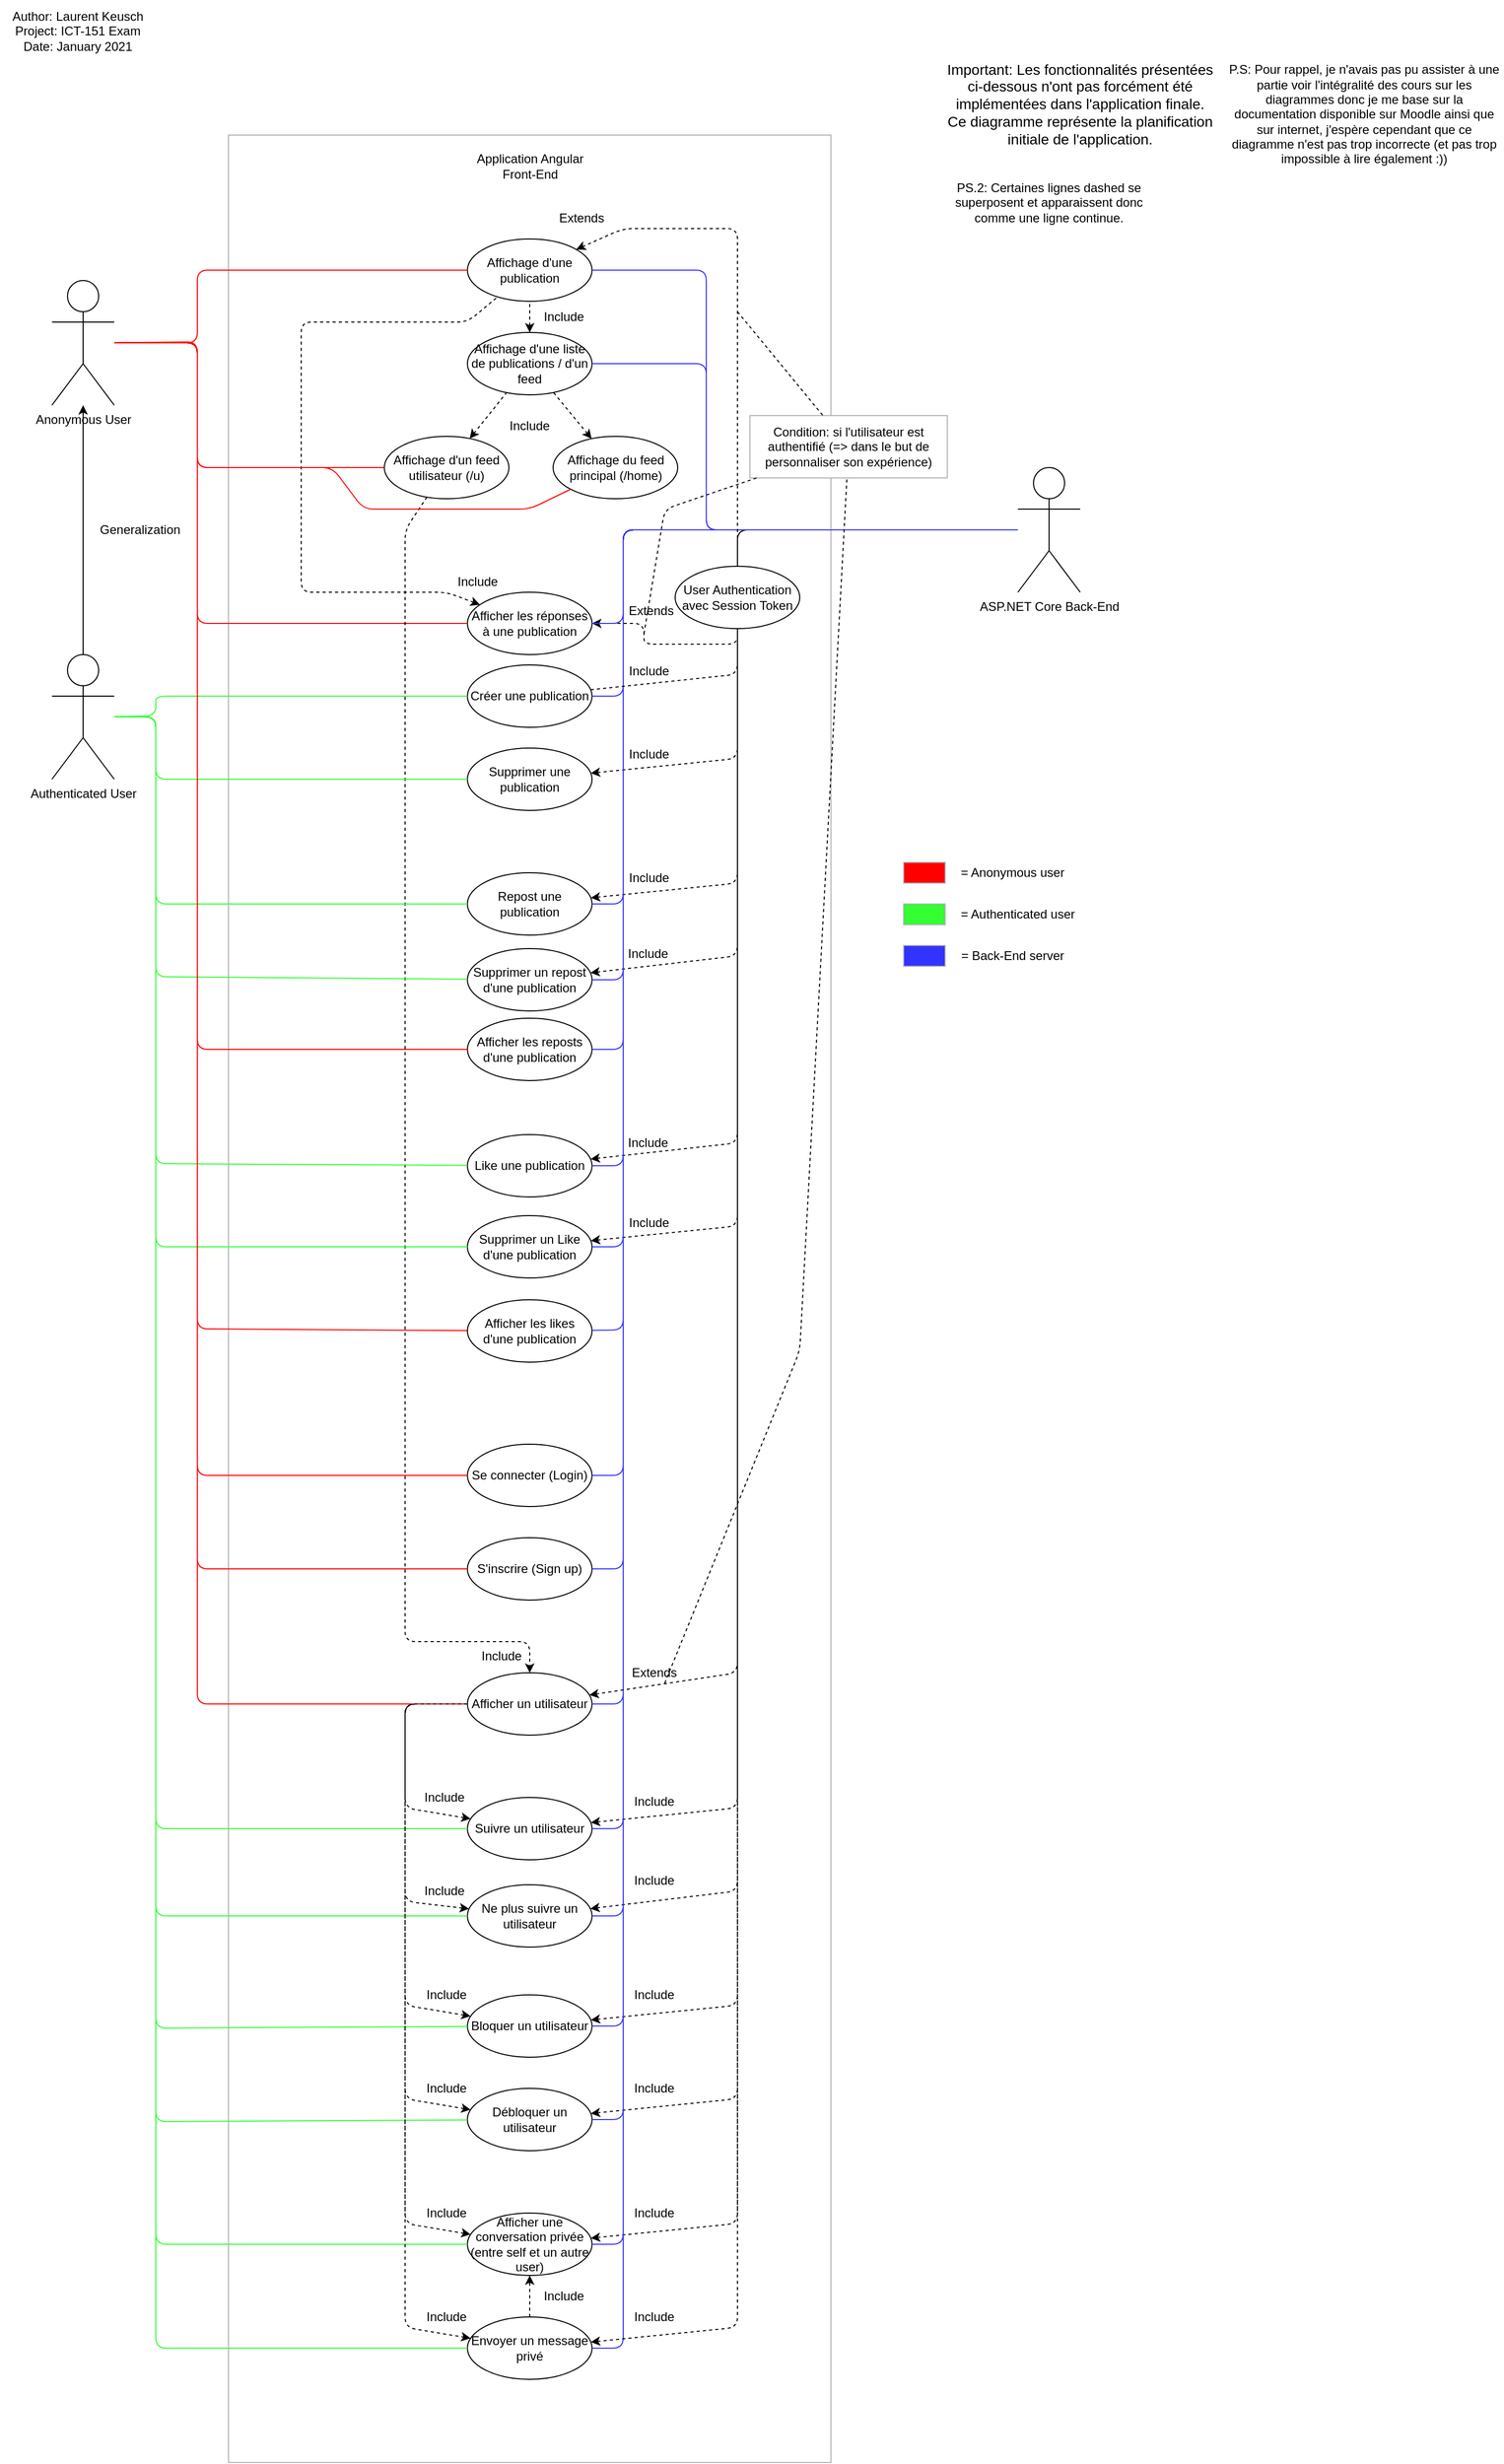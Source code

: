 <mxfile version="14.2.7" type="device"><diagram id="IeLbm-Z5hpwJhNncjbNR" name="Use Case Diagram"><mxGraphModel dx="2062" dy="1122" grid="1" gridSize="10" guides="1" tooltips="1" connect="1" arrows="1" fold="1" page="1" pageScale="1" pageWidth="827" pageHeight="1169" math="0" shadow="0"><root><mxCell id="0"/><mxCell id="1" parent="0"/><mxCell id="HXqaCohw2_BwZyaJ2RTz-2" value="" style="rounded=0;whiteSpace=wrap;html=1;strokeColor=#B3B3B3;" parent="1" vertex="1"><mxGeometry x="230" y="140" width="580" height="2240" as="geometry"/></mxCell><mxCell id="HXqaCohw2_BwZyaJ2RTz-1" value="Anonymous User" style="shape=umlActor;verticalLabelPosition=bottom;labelBackgroundColor=#ffffff;verticalAlign=top;html=1;outlineConnect=0;" parent="1" vertex="1"><mxGeometry x="60" y="280" width="60" height="120" as="geometry"/></mxCell><mxCell id="H5kz-gonomIIrNOPZjIR-1" value="ASP.NET Core Back-End" style="shape=umlActor;verticalLabelPosition=bottom;verticalAlign=top;html=1;outlineConnect=0;" parent="1" vertex="1"><mxGeometry x="990" y="460" width="60" height="120" as="geometry"/></mxCell><mxCell id="H5kz-gonomIIrNOPZjIR-2" value="Application Angular Front-End" style="text;html=1;strokeColor=none;fillColor=none;align=center;verticalAlign=middle;whiteSpace=wrap;rounded=0;" parent="1" vertex="1"><mxGeometry x="457.5" y="150" width="125" height="40" as="geometry"/></mxCell><mxCell id="H5kz-gonomIIrNOPZjIR-3" value="Affichage du feed principal (/home)" style="ellipse;whiteSpace=wrap;html=1;" parent="1" vertex="1"><mxGeometry x="542.5" y="430" width="120" height="60" as="geometry"/></mxCell><mxCell id="H5kz-gonomIIrNOPZjIR-4" value="Créer une publication" style="ellipse;whiteSpace=wrap;html=1;" parent="1" vertex="1"><mxGeometry x="460" y="650" width="120" height="60" as="geometry"/></mxCell><mxCell id="H5kz-gonomIIrNOPZjIR-5" value="Affichage d'une publication" style="ellipse;whiteSpace=wrap;html=1;" parent="1" vertex="1"><mxGeometry x="460" y="240" width="120" height="60" as="geometry"/></mxCell><mxCell id="evY18cW81Xuq2BGmkw0E-1" value="Supprimer une publication" style="ellipse;whiteSpace=wrap;html=1;" parent="1" vertex="1"><mxGeometry x="460" y="730" width="120" height="60" as="geometry"/></mxCell><mxCell id="evY18cW81Xuq2BGmkw0E-3" value="Afficher les réponses à une publication" style="ellipse;whiteSpace=wrap;html=1;" parent="1" vertex="1"><mxGeometry x="460" y="580" width="120" height="60" as="geometry"/></mxCell><mxCell id="evY18cW81Xuq2BGmkw0E-5" value="Affichage d'un feed utilisateur (/u)" style="ellipse;whiteSpace=wrap;html=1;" parent="1" vertex="1"><mxGeometry x="380" y="430" width="120" height="60" as="geometry"/></mxCell><mxCell id="evY18cW81Xuq2BGmkw0E-12" value="Repost une publication" style="ellipse;whiteSpace=wrap;html=1;fillColor=none;" parent="1" vertex="1"><mxGeometry x="460" y="850" width="120" height="60" as="geometry"/></mxCell><mxCell id="evY18cW81Xuq2BGmkw0E-13" value="Supprimer un repost d'une publication" style="ellipse;whiteSpace=wrap;html=1;fillColor=none;" parent="1" vertex="1"><mxGeometry x="460" y="923" width="120" height="60" as="geometry"/></mxCell><mxCell id="evY18cW81Xuq2BGmkw0E-14" value="Afficher les reposts d'une publication" style="ellipse;whiteSpace=wrap;html=1;fillColor=none;" parent="1" vertex="1"><mxGeometry x="460" y="990" width="120" height="60" as="geometry"/></mxCell><mxCell id="ryd1_3YzoKagBY4WEMla-1" value="" style="endArrow=none;html=1;dashed=1;endFill=0;startArrow=classic;startFill=1;" parent="1" source="ryd1_3YzoKagBY4WEMla-3" target="H5kz-gonomIIrNOPZjIR-5" edge="1"><mxGeometry width="50" height="50" relative="1" as="geometry"><mxPoint x="1150" y="280" as="sourcePoint"/><mxPoint x="1120" y="120" as="targetPoint"/></mxGeometry></mxCell><mxCell id="ryd1_3YzoKagBY4WEMla-3" value="Affichage d'une liste de publications / d'un feed" style="ellipse;whiteSpace=wrap;html=1;" parent="1" vertex="1"><mxGeometry x="460" y="330" width="120" height="60" as="geometry"/></mxCell><mxCell id="ryd1_3YzoKagBY4WEMla-4" value="" style="endArrow=none;html=1;dashed=1;startArrow=classic;startFill=1;endFill=0;" parent="1" source="H5kz-gonomIIrNOPZjIR-3" target="ryd1_3YzoKagBY4WEMla-3" edge="1"><mxGeometry width="50" height="50" relative="1" as="geometry"><mxPoint x="240" y="120" as="sourcePoint"/><mxPoint x="290" y="70" as="targetPoint"/></mxGeometry></mxCell><mxCell id="ryd1_3YzoKagBY4WEMla-5" value="User Authentication avec Session Token" style="ellipse;whiteSpace=wrap;html=1;" parent="1" vertex="1"><mxGeometry x="660" y="555" width="120" height="60" as="geometry"/></mxCell><mxCell id="ryd1_3YzoKagBY4WEMla-7" value="" style="endArrow=none;html=1;dashed=1;startArrow=classic;startFill=1;endFill=0;" parent="1" source="evY18cW81Xuq2BGmkw0E-1" target="ryd1_3YzoKagBY4WEMla-5" edge="1"><mxGeometry width="50" height="50" relative="1" as="geometry"><mxPoint x="130" y="700" as="sourcePoint"/><mxPoint x="180" y="650" as="targetPoint"/><Array as="points"><mxPoint x="720" y="740"/></Array></mxGeometry></mxCell><mxCell id="ryd1_3YzoKagBY4WEMla-8" value="" style="endArrow=none;html=1;dashed=1;startArrow=classic;startFill=1;endFill=0;" parent="1" source="evY18cW81Xuq2BGmkw0E-12" target="ryd1_3YzoKagBY4WEMla-5" edge="1"><mxGeometry width="50" height="50" relative="1" as="geometry"><mxPoint x="70" y="820" as="sourcePoint"/><mxPoint x="120" y="770" as="targetPoint"/><Array as="points"><mxPoint x="720" y="860"/></Array></mxGeometry></mxCell><mxCell id="ryd1_3YzoKagBY4WEMla-9" value="" style="endArrow=none;html=1;dashed=1;startArrow=classic;startFill=1;endFill=0;" parent="1" source="evY18cW81Xuq2BGmkw0E-13" target="ryd1_3YzoKagBY4WEMla-5" edge="1"><mxGeometry width="50" height="50" relative="1" as="geometry"><mxPoint x="20" y="680" as="sourcePoint"/><mxPoint x="70" y="630" as="targetPoint"/><Array as="points"><mxPoint x="720" y="930"/></Array></mxGeometry></mxCell><mxCell id="ryd1_3YzoKagBY4WEMla-10" value="Like une publication" style="ellipse;whiteSpace=wrap;html=1;fillColor=none;" parent="1" vertex="1"><mxGeometry x="460" y="1102" width="120" height="60" as="geometry"/></mxCell><mxCell id="ryd1_3YzoKagBY4WEMla-11" value="Supprimer un Like d'une publication" style="ellipse;whiteSpace=wrap;html=1;fillColor=none;" parent="1" vertex="1"><mxGeometry x="460" y="1180" width="120" height="60" as="geometry"/></mxCell><mxCell id="ryd1_3YzoKagBY4WEMla-12" value="" style="endArrow=none;html=1;dashed=1;startArrow=classic;startFill=1;endFill=0;" parent="1" source="ryd1_3YzoKagBY4WEMla-10" target="ryd1_3YzoKagBY4WEMla-5" edge="1"><mxGeometry width="50" height="50" relative="1" as="geometry"><mxPoint x="-30" y="800" as="sourcePoint"/><mxPoint x="20" y="750" as="targetPoint"/><Array as="points"><mxPoint x="720" y="1110"/></Array></mxGeometry></mxCell><mxCell id="ryd1_3YzoKagBY4WEMla-13" value="" style="endArrow=none;html=1;dashed=1;startArrow=classic;startFill=1;endFill=0;" parent="1" source="ryd1_3YzoKagBY4WEMla-11" target="ryd1_3YzoKagBY4WEMla-5" edge="1"><mxGeometry width="50" height="50" relative="1" as="geometry"><mxPoint x="110" y="860" as="sourcePoint"/><mxPoint x="160" y="810" as="targetPoint"/><Array as="points"><mxPoint x="720" y="1190"/></Array></mxGeometry></mxCell><mxCell id="ryd1_3YzoKagBY4WEMla-14" value="Include" style="text;html=1;strokeColor=none;fillColor=none;align=center;verticalAlign=middle;whiteSpace=wrap;rounded=0;" parent="1" vertex="1"><mxGeometry x="615" y="646" width="40" height="20" as="geometry"/></mxCell><mxCell id="ryd1_3YzoKagBY4WEMla-15" value="Authenticated User" style="shape=umlActor;verticalLabelPosition=bottom;labelBackgroundColor=#ffffff;verticalAlign=top;html=1;outlineConnect=0;" parent="1" vertex="1"><mxGeometry x="60" y="640" width="60" height="120" as="geometry"/></mxCell><mxCell id="ryd1_3YzoKagBY4WEMla-16" value="" style="endArrow=none;html=1;strokeColor=#FF0000;" parent="1" source="HXqaCohw2_BwZyaJ2RTz-1" target="H5kz-gonomIIrNOPZjIR-5" edge="1"><mxGeometry width="50" height="50" relative="1" as="geometry"><mxPoint x="110" y="220" as="sourcePoint"/><mxPoint x="160" y="170" as="targetPoint"/><Array as="points"><mxPoint x="200" y="340"/><mxPoint x="200" y="270"/></Array></mxGeometry></mxCell><mxCell id="ryd1_3YzoKagBY4WEMla-17" value="" style="endArrow=none;html=1;dashed=1;startArrow=classic;startFill=1;endFill=0;" parent="1" source="evY18cW81Xuq2BGmkw0E-5" target="ryd1_3YzoKagBY4WEMla-3" edge="1"><mxGeometry width="50" height="50" relative="1" as="geometry"><mxPoint x="130" y="560" as="sourcePoint"/><mxPoint x="180" y="510" as="targetPoint"/></mxGeometry></mxCell><mxCell id="ryd1_3YzoKagBY4WEMla-19" value="" style="endArrow=none;html=1;strokeColor=#FF0000;" parent="1" source="HXqaCohw2_BwZyaJ2RTz-1" target="evY18cW81Xuq2BGmkw0E-5" edge="1"><mxGeometry width="50" height="50" relative="1" as="geometry"><mxPoint x="90" y="530" as="sourcePoint"/><mxPoint x="140" y="480" as="targetPoint"/><Array as="points"><mxPoint x="200" y="339"/><mxPoint x="200" y="460"/></Array></mxGeometry></mxCell><mxCell id="ryd1_3YzoKagBY4WEMla-20" value="Include" style="text;html=1;strokeColor=none;fillColor=none;align=center;verticalAlign=middle;whiteSpace=wrap;rounded=0;" parent="1" vertex="1"><mxGeometry x="526" y="305" width="54" height="20" as="geometry"/></mxCell><mxCell id="ryd1_3YzoKagBY4WEMla-27" value="" style="endArrow=none;html=1;strokeColor=#FF0000;" parent="1" source="HXqaCohw2_BwZyaJ2RTz-1" target="evY18cW81Xuq2BGmkw0E-3" edge="1"><mxGeometry width="50" height="50" relative="1" as="geometry"><mxPoint x="110" y="550" as="sourcePoint"/><mxPoint x="160" y="500" as="targetPoint"/><Array as="points"><mxPoint x="200" y="340"/><mxPoint x="200" y="610"/></Array></mxGeometry></mxCell><mxCell id="ryd1_3YzoKagBY4WEMla-28" value="" style="endArrow=none;html=1;strokeColor=#FF0000;" parent="1" source="HXqaCohw2_BwZyaJ2RTz-1" target="evY18cW81Xuq2BGmkw0E-14" edge="1"><mxGeometry width="50" height="50" relative="1" as="geometry"><mxPoint x="110" y="560" as="sourcePoint"/><mxPoint x="160" y="510" as="targetPoint"/><Array as="points"><mxPoint x="200" y="340"/><mxPoint x="200" y="1020"/></Array></mxGeometry></mxCell><mxCell id="ryd1_3YzoKagBY4WEMla-29" value="" style="endArrow=none;html=1;strokeColor=#FF0000;" parent="1" source="HXqaCohw2_BwZyaJ2RTz-1" target="ryd1_3YzoKagBY4WEMla-30" edge="1"><mxGeometry width="50" height="50" relative="1" as="geometry"><mxPoint x="110" y="930" as="sourcePoint"/><mxPoint x="160" y="880" as="targetPoint"/><Array as="points"><mxPoint x="200" y="340"/><mxPoint x="200" y="1289"/></Array></mxGeometry></mxCell><mxCell id="ryd1_3YzoKagBY4WEMla-30" value="Afficher les likes d'une publication" style="ellipse;whiteSpace=wrap;html=1;fillColor=none;" parent="1" vertex="1"><mxGeometry x="460" y="1261" width="120" height="60" as="geometry"/></mxCell><mxCell id="ryd1_3YzoKagBY4WEMla-31" value="Se connecter (Login)" style="ellipse;whiteSpace=wrap;html=1;fillColor=none;" parent="1" vertex="1"><mxGeometry x="460" y="1400" width="120" height="60" as="geometry"/></mxCell><mxCell id="ryd1_3YzoKagBY4WEMla-32" value="S'inscrire (Sign up)" style="ellipse;whiteSpace=wrap;html=1;fillColor=none;" parent="1" vertex="1"><mxGeometry x="460" y="1490" width="120" height="60" as="geometry"/></mxCell><mxCell id="ryd1_3YzoKagBY4WEMla-35" value="Suivre un utilisateur" style="ellipse;whiteSpace=wrap;html=1;fillColor=none;" parent="1" vertex="1"><mxGeometry x="460" y="1740" width="120" height="60" as="geometry"/></mxCell><mxCell id="ryd1_3YzoKagBY4WEMla-36" value="Ne plus suivre un utilisateur" style="ellipse;whiteSpace=wrap;html=1;fillColor=none;" parent="1" vertex="1"><mxGeometry x="460" y="1824" width="120" height="60" as="geometry"/></mxCell><mxCell id="ryd1_3YzoKagBY4WEMla-37" value="Bloquer un utilisateur" style="ellipse;whiteSpace=wrap;html=1;fillColor=none;" parent="1" vertex="1"><mxGeometry x="460" y="1930" width="120" height="60" as="geometry"/></mxCell><mxCell id="ryd1_3YzoKagBY4WEMla-38" value="Débloquer un utilisateur" style="ellipse;whiteSpace=wrap;html=1;fillColor=none;" parent="1" vertex="1"><mxGeometry x="460" y="2020" width="120" height="60" as="geometry"/></mxCell><mxCell id="ryd1_3YzoKagBY4WEMla-39" value="Important: Les fonctionnalités présentées ci-dessous n'ont pas forcément été implémentées dans l'application finale. Ce diagramme représente la planification initiale de l'application." style="text;html=1;strokeColor=none;fillColor=none;align=center;verticalAlign=middle;whiteSpace=wrap;rounded=0;fontStyle=0;fontSize=14;" parent="1" vertex="1"><mxGeometry x="920" y="70" width="260" height="80" as="geometry"/></mxCell><mxCell id="ryd1_3YzoKagBY4WEMla-41" value="Include" style="text;html=1;strokeColor=none;fillColor=none;align=center;verticalAlign=middle;whiteSpace=wrap;rounded=0;fontSize=12;" parent="1" vertex="1"><mxGeometry x="490" y="410" width="60" height="20" as="geometry"/></mxCell><mxCell id="ryd1_3YzoKagBY4WEMla-43" value="" style="endArrow=none;html=1;fontSize=12;strokeColor=#FF0000;" parent="1" source="HXqaCohw2_BwZyaJ2RTz-1" target="ryd1_3YzoKagBY4WEMla-31" edge="1"><mxGeometry width="50" height="50" relative="1" as="geometry"><mxPoint x="50" y="520" as="sourcePoint"/><mxPoint x="100" y="470" as="targetPoint"/><Array as="points"><mxPoint x="200" y="340"/><mxPoint x="200" y="1430"/></Array></mxGeometry></mxCell><mxCell id="ryd1_3YzoKagBY4WEMla-44" value="" style="endArrow=none;html=1;fontSize=12;strokeColor=#FF0000;" parent="1" source="HXqaCohw2_BwZyaJ2RTz-1" target="ryd1_3YzoKagBY4WEMla-32" edge="1"><mxGeometry width="50" height="50" relative="1" as="geometry"><mxPoint x="40" y="540" as="sourcePoint"/><mxPoint x="90" y="490" as="targetPoint"/><Array as="points"><mxPoint x="200" y="340"/><mxPoint x="200" y="1520"/></Array></mxGeometry></mxCell><mxCell id="ryd1_3YzoKagBY4WEMla-45" value="" style="endArrow=none;dashed=1;html=1;fontSize=12;startArrow=classic;startFill=1;endFill=0;" parent="1" source="ryd1_3YzoKagBY4WEMla-35" target="ryd1_3YzoKagBY4WEMla-5" edge="1"><mxGeometry width="50" height="50" relative="1" as="geometry"><mxPoint x="1020" y="1620" as="sourcePoint"/><mxPoint x="1070" y="1570" as="targetPoint"/><Array as="points"><mxPoint x="720" y="1750"/></Array></mxGeometry></mxCell><mxCell id="ryd1_3YzoKagBY4WEMla-46" value="" style="endArrow=none;dashed=1;html=1;fontSize=12;startArrow=classic;startFill=1;endFill=0;" parent="1" source="ryd1_3YzoKagBY4WEMla-36" target="ryd1_3YzoKagBY4WEMla-5" edge="1"><mxGeometry width="50" height="50" relative="1" as="geometry"><mxPoint x="950" y="1760" as="sourcePoint"/><mxPoint x="1000" y="1710" as="targetPoint"/><Array as="points"><mxPoint x="720" y="1830"/></Array></mxGeometry></mxCell><mxCell id="ryd1_3YzoKagBY4WEMla-47" value="" style="endArrow=none;dashed=1;html=1;fontSize=12;startArrow=classic;startFill=1;endFill=0;" parent="1" source="ryd1_3YzoKagBY4WEMla-37" target="ryd1_3YzoKagBY4WEMla-5" edge="1"><mxGeometry width="50" height="50" relative="1" as="geometry"><mxPoint x="1060" y="1930" as="sourcePoint"/><mxPoint x="1110" y="1880" as="targetPoint"/><Array as="points"><mxPoint x="720" y="1940"/></Array></mxGeometry></mxCell><mxCell id="ryd1_3YzoKagBY4WEMla-48" value="" style="endArrow=none;dashed=1;html=1;fontSize=12;startArrow=classic;startFill=1;endFill=0;" parent="1" source="ryd1_3YzoKagBY4WEMla-38" target="ryd1_3YzoKagBY4WEMla-5" edge="1"><mxGeometry width="50" height="50" relative="1" as="geometry"><mxPoint x="1090" y="2070" as="sourcePoint"/><mxPoint x="1140" y="2020" as="targetPoint"/><Array as="points"><mxPoint x="720" y="2030"/></Array></mxGeometry></mxCell><mxCell id="ryd1_3YzoKagBY4WEMla-49" value="" style="endArrow=none;html=1;fontSize=12;strokeColor=#33FF33;" parent="1" source="ryd1_3YzoKagBY4WEMla-15" target="ryd1_3YzoKagBY4WEMla-35" edge="1"><mxGeometry width="50" height="50" relative="1" as="geometry"><mxPoint x="110" y="890" as="sourcePoint"/><mxPoint x="130" y="1050" as="targetPoint"/><Array as="points"><mxPoint x="160" y="700"/><mxPoint x="160" y="1770"/></Array></mxGeometry></mxCell><mxCell id="ryd1_3YzoKagBY4WEMla-50" value="" style="endArrow=none;html=1;fontSize=12;strokeColor=#33FF33;" parent="1" source="ryd1_3YzoKagBY4WEMla-15" target="ryd1_3YzoKagBY4WEMla-37" edge="1"><mxGeometry width="50" height="50" relative="1" as="geometry"><mxPoint x="60" y="1100" as="sourcePoint"/><mxPoint x="110" y="1050" as="targetPoint"/><Array as="points"><mxPoint x="160" y="700"/><mxPoint x="160" y="1962"/></Array></mxGeometry></mxCell><mxCell id="ryd1_3YzoKagBY4WEMla-51" value="" style="endArrow=none;html=1;fontSize=12;strokeColor=#33FF33;" parent="1" source="ryd1_3YzoKagBY4WEMla-15" target="ryd1_3YzoKagBY4WEMla-36" edge="1"><mxGeometry width="50" height="50" relative="1" as="geometry"><mxPoint x="60" y="1160" as="sourcePoint"/><mxPoint x="110" y="1110" as="targetPoint"/><Array as="points"><mxPoint x="160" y="700"/><mxPoint x="160" y="1854"/></Array></mxGeometry></mxCell><mxCell id="ryd1_3YzoKagBY4WEMla-52" value="" style="endArrow=none;html=1;fontSize=12;strokeColor=#33FF33;" parent="1" source="ryd1_3YzoKagBY4WEMla-15" target="ryd1_3YzoKagBY4WEMla-38" edge="1"><mxGeometry width="50" height="50" relative="1" as="geometry"><mxPoint x="30" y="1230" as="sourcePoint"/><mxPoint x="80" y="1180" as="targetPoint"/><Array as="points"><mxPoint x="160" y="700"/><mxPoint x="160" y="2052"/></Array></mxGeometry></mxCell><mxCell id="ryd1_3YzoKagBY4WEMla-55" value="" style="endArrow=none;html=1;fontSize=12;strokeColor=#3333FF;" parent="1" source="H5kz-gonomIIrNOPZjIR-4" target="H5kz-gonomIIrNOPZjIR-1" edge="1"><mxGeometry width="50" height="50" relative="1" as="geometry"><mxPoint x="1010" y="900" as="sourcePoint"/><mxPoint x="1060" y="850" as="targetPoint"/><Array as="points"><mxPoint x="610" y="680"/><mxPoint x="610" y="520"/></Array></mxGeometry></mxCell><mxCell id="ryd1_3YzoKagBY4WEMla-56" value="" style="endArrow=none;html=1;fontSize=12;strokeColor=#3333FF;" parent="1" source="evY18cW81Xuq2BGmkw0E-12" target="H5kz-gonomIIrNOPZjIR-1" edge="1"><mxGeometry width="50" height="50" relative="1" as="geometry"><mxPoint x="1020" y="910" as="sourcePoint"/><mxPoint x="1070" y="860" as="targetPoint"/><Array as="points"><mxPoint x="610" y="880"/><mxPoint x="610" y="520"/></Array></mxGeometry></mxCell><mxCell id="ryd1_3YzoKagBY4WEMla-57" value="" style="endArrow=none;html=1;fontSize=12;strokeColor=#3333FF;" parent="1" source="evY18cW81Xuq2BGmkw0E-13" target="H5kz-gonomIIrNOPZjIR-1" edge="1"><mxGeometry width="50" height="50" relative="1" as="geometry"><mxPoint x="1030" y="920" as="sourcePoint"/><mxPoint x="1080" y="870" as="targetPoint"/><Array as="points"><mxPoint x="610" y="953"/><mxPoint x="610" y="520"/></Array></mxGeometry></mxCell><mxCell id="ryd1_3YzoKagBY4WEMla-58" value="" style="endArrow=none;html=1;fontSize=12;strokeColor=#3333FF;" parent="1" source="evY18cW81Xuq2BGmkw0E-14" target="H5kz-gonomIIrNOPZjIR-1" edge="1"><mxGeometry width="50" height="50" relative="1" as="geometry"><mxPoint x="1040" y="930" as="sourcePoint"/><mxPoint x="1090" y="880" as="targetPoint"/><Array as="points"><mxPoint x="610" y="1020"/><mxPoint x="610" y="520"/></Array></mxGeometry></mxCell><mxCell id="ryd1_3YzoKagBY4WEMla-59" value="" style="endArrow=none;html=1;fontSize=12;strokeColor=#3333FF;" parent="1" source="ryd1_3YzoKagBY4WEMla-10" target="H5kz-gonomIIrNOPZjIR-1" edge="1"><mxGeometry width="50" height="50" relative="1" as="geometry"><mxPoint x="1050" y="940" as="sourcePoint"/><mxPoint x="1100" y="890" as="targetPoint"/><Array as="points"><mxPoint x="610" y="1132"/><mxPoint x="610" y="520"/></Array></mxGeometry></mxCell><mxCell id="ryd1_3YzoKagBY4WEMla-60" value="" style="endArrow=none;html=1;fontSize=12;strokeColor=#3333FF;" parent="1" source="ryd1_3YzoKagBY4WEMla-11" target="H5kz-gonomIIrNOPZjIR-1" edge="1"><mxGeometry width="50" height="50" relative="1" as="geometry"><mxPoint x="1060" y="950" as="sourcePoint"/><mxPoint x="1110" y="900" as="targetPoint"/><Array as="points"><mxPoint x="610" y="1210"/><mxPoint x="610" y="520"/></Array></mxGeometry></mxCell><mxCell id="ryd1_3YzoKagBY4WEMla-61" value="" style="endArrow=none;html=1;fontSize=12;strokeColor=#3333FF;" parent="1" source="ryd1_3YzoKagBY4WEMla-30" target="H5kz-gonomIIrNOPZjIR-1" edge="1"><mxGeometry width="50" height="50" relative="1" as="geometry"><mxPoint x="1070" y="960" as="sourcePoint"/><mxPoint x="1120" y="910" as="targetPoint"/><Array as="points"><mxPoint x="610" y="1290"/><mxPoint x="610" y="520"/></Array></mxGeometry></mxCell><mxCell id="ryd1_3YzoKagBY4WEMla-62" value="" style="endArrow=none;html=1;fontSize=12;" parent="1" source="ryd1_3YzoKagBY4WEMla-5" target="H5kz-gonomIIrNOPZjIR-1" edge="1"><mxGeometry width="50" height="50" relative="1" as="geometry"><mxPoint x="950" y="725" as="sourcePoint"/><mxPoint x="1000" y="675" as="targetPoint"/><Array as="points"><mxPoint x="720" y="520"/><mxPoint x="880" y="520"/></Array></mxGeometry></mxCell><mxCell id="ryd1_3YzoKagBY4WEMla-63" value="" style="endArrow=none;dashed=1;html=1;fontSize=12;startArrow=classic;startFill=1;endFill=0;" parent="1" source="evY18cW81Xuq2BGmkw0E-3" target="ryd1_3YzoKagBY4WEMla-5" edge="1"><mxGeometry width="50" height="50" relative="1" as="geometry"><mxPoint x="1060" y="750" as="sourcePoint"/><mxPoint x="1110" y="700" as="targetPoint"/><Array as="points"><mxPoint x="630" y="610"/><mxPoint x="630" y="630"/><mxPoint x="720" y="630"/></Array></mxGeometry></mxCell><mxCell id="ryd1_3YzoKagBY4WEMla-64" value="" style="endArrow=none;html=1;fontSize=12;strokeColor=#3333FF;" parent="1" source="ryd1_3YzoKagBY4WEMla-31" target="H5kz-gonomIIrNOPZjIR-1" edge="1"><mxGeometry width="50" height="50" relative="1" as="geometry"><mxPoint x="1080" y="1450" as="sourcePoint"/><mxPoint x="1130" y="1400" as="targetPoint"/><Array as="points"><mxPoint x="610" y="1430"/><mxPoint x="610" y="520"/></Array></mxGeometry></mxCell><mxCell id="ryd1_3YzoKagBY4WEMla-65" value="" style="endArrow=none;html=1;fontSize=12;strokeColor=#3333FF;" parent="1" source="ryd1_3YzoKagBY4WEMla-32" target="H5kz-gonomIIrNOPZjIR-1" edge="1"><mxGeometry width="50" height="50" relative="1" as="geometry"><mxPoint x="1090" y="1460" as="sourcePoint"/><mxPoint x="1140" y="1410" as="targetPoint"/><Array as="points"><mxPoint x="610" y="1520"/><mxPoint x="610" y="520"/></Array></mxGeometry></mxCell><mxCell id="ryd1_3YzoKagBY4WEMla-66" value="" style="endArrow=none;html=1;fontSize=12;strokeColor=#3333FF;" parent="1" source="ryd1_3YzoKagBY4WEMla-35" target="H5kz-gonomIIrNOPZjIR-1" edge="1"><mxGeometry width="50" height="50" relative="1" as="geometry"><mxPoint x="1100" y="1470" as="sourcePoint"/><mxPoint x="1150" y="1420" as="targetPoint"/><Array as="points"><mxPoint x="610" y="1770"/><mxPoint x="610" y="520"/></Array></mxGeometry></mxCell><mxCell id="ryd1_3YzoKagBY4WEMla-67" value="" style="endArrow=none;html=1;fontSize=12;strokeColor=#3333FF;" parent="1" source="ryd1_3YzoKagBY4WEMla-36" target="H5kz-gonomIIrNOPZjIR-1" edge="1"><mxGeometry width="50" height="50" relative="1" as="geometry"><mxPoint x="1110" y="1480" as="sourcePoint"/><mxPoint x="1160" y="1430" as="targetPoint"/><Array as="points"><mxPoint x="610" y="1854"/><mxPoint x="610" y="520"/></Array></mxGeometry></mxCell><mxCell id="ryd1_3YzoKagBY4WEMla-68" value="" style="endArrow=none;html=1;fontSize=12;strokeColor=#3333FF;" parent="1" source="ryd1_3YzoKagBY4WEMla-37" target="H5kz-gonomIIrNOPZjIR-1" edge="1"><mxGeometry width="50" height="50" relative="1" as="geometry"><mxPoint x="1120" y="1490" as="sourcePoint"/><mxPoint x="1170" y="1440" as="targetPoint"/><Array as="points"><mxPoint x="610" y="1960"/><mxPoint x="610" y="520"/></Array></mxGeometry></mxCell><mxCell id="ryd1_3YzoKagBY4WEMla-69" value="" style="endArrow=none;html=1;fontSize=12;strokeColor=#3333FF;" parent="1" source="ryd1_3YzoKagBY4WEMla-38" target="H5kz-gonomIIrNOPZjIR-1" edge="1"><mxGeometry width="50" height="50" relative="1" as="geometry"><mxPoint x="1130" y="1500" as="sourcePoint"/><mxPoint x="1180" y="1450" as="targetPoint"/><Array as="points"><mxPoint x="610" y="2050"/><mxPoint x="610" y="520"/></Array></mxGeometry></mxCell><mxCell id="ryd1_3YzoKagBY4WEMla-70" value="Afficher un utilisateur" style="ellipse;whiteSpace=wrap;html=1;fillColor=none;" parent="1" vertex="1"><mxGeometry x="460" y="1620" width="120" height="60" as="geometry"/></mxCell><mxCell id="ryd1_3YzoKagBY4WEMla-80" value="" style="endArrow=classic;html=1;fontSize=12;dashed=1;" parent="1" source="ryd1_3YzoKagBY4WEMla-85" target="ryd1_3YzoKagBY4WEMla-84" edge="1"><mxGeometry width="50" height="50" relative="1" as="geometry"><mxPoint x="1060" y="1800" as="sourcePoint"/><mxPoint x="1110" y="1750" as="targetPoint"/></mxGeometry></mxCell><mxCell id="ryd1_3YzoKagBY4WEMla-84" value="Afficher une conversation privée (entre self et un autre user)" style="ellipse;whiteSpace=wrap;html=1;fillColor=none;" parent="1" vertex="1"><mxGeometry x="460" y="2140" width="120" height="60" as="geometry"/></mxCell><mxCell id="ryd1_3YzoKagBY4WEMla-85" value="Envoyer un message privé" style="ellipse;whiteSpace=wrap;html=1;fillColor=none;" parent="1" vertex="1"><mxGeometry x="460" y="2240" width="120" height="60" as="geometry"/></mxCell><mxCell id="ryd1_3YzoKagBY4WEMla-86" value="Include" style="text;html=1;strokeColor=none;fillColor=none;align=center;verticalAlign=middle;whiteSpace=wrap;rounded=0;fontSize=12;" parent="1" vertex="1"><mxGeometry x="533" y="2210" width="40" height="20" as="geometry"/></mxCell><mxCell id="ryd1_3YzoKagBY4WEMla-87" value="" style="endArrow=none;html=1;dashed=1;fontSize=12;endFill=0;startArrow=classic;startFill=1;" parent="1" source="ryd1_3YzoKagBY4WEMla-35" target="ryd1_3YzoKagBY4WEMla-70" edge="1"><mxGeometry width="50" height="50" relative="1" as="geometry"><mxPoint x="1020" y="1760" as="sourcePoint"/><mxPoint x="1070" y="1710" as="targetPoint"/><Array as="points"><mxPoint x="400" y="1750"/><mxPoint x="400" y="1650"/></Array></mxGeometry></mxCell><mxCell id="ryd1_3YzoKagBY4WEMla-88" value="" style="endArrow=none;html=1;dashed=1;fontSize=12;endFill=0;startArrow=classic;startFill=1;" parent="1" source="ryd1_3YzoKagBY4WEMla-36" target="ryd1_3YzoKagBY4WEMla-70" edge="1"><mxGeometry width="50" height="50" relative="1" as="geometry"><mxPoint x="1030" y="1770" as="sourcePoint"/><mxPoint x="1080" y="1720" as="targetPoint"/><Array as="points"><mxPoint x="400" y="1840"/><mxPoint x="400" y="1650"/></Array></mxGeometry></mxCell><mxCell id="ryd1_3YzoKagBY4WEMla-89" value="" style="endArrow=none;html=1;dashed=1;fontSize=12;endFill=0;startArrow=classic;startFill=1;" parent="1" source="ryd1_3YzoKagBY4WEMla-37" target="ryd1_3YzoKagBY4WEMla-70" edge="1"><mxGeometry width="50" height="50" relative="1" as="geometry"><mxPoint x="1040" y="1780" as="sourcePoint"/><mxPoint x="1090" y="1730" as="targetPoint"/><Array as="points"><mxPoint x="400" y="1940"/><mxPoint x="400" y="1650"/></Array></mxGeometry></mxCell><mxCell id="ryd1_3YzoKagBY4WEMla-90" value="" style="endArrow=none;html=1;dashed=1;fontSize=12;endFill=0;startArrow=classic;startFill=1;" parent="1" source="ryd1_3YzoKagBY4WEMla-38" target="ryd1_3YzoKagBY4WEMla-70" edge="1"><mxGeometry width="50" height="50" relative="1" as="geometry"><mxPoint x="1050" y="1790" as="sourcePoint"/><mxPoint x="1100" y="1740" as="targetPoint"/><Array as="points"><mxPoint x="400" y="2030"/><mxPoint x="400" y="1650"/></Array></mxGeometry></mxCell><mxCell id="ryd1_3YzoKagBY4WEMla-91" value="" style="endArrow=classic;html=1;dashed=1;fontSize=12;startArrow=none;startFill=0;endFill=1;" parent="1" source="evY18cW81Xuq2BGmkw0E-5" target="ryd1_3YzoKagBY4WEMla-70" edge="1"><mxGeometry width="50" height="50" relative="1" as="geometry"><mxPoint x="1060" y="1800" as="sourcePoint"/><mxPoint x="1110" y="1750" as="targetPoint"/><Array as="points"><mxPoint x="400" y="520"/><mxPoint x="400" y="1590"/><mxPoint x="520" y="1590"/></Array></mxGeometry></mxCell><mxCell id="ryd1_3YzoKagBY4WEMla-92" value="" style="endArrow=none;html=1;dashed=1;fontSize=12;endFill=0;startArrow=classic;startFill=1;" parent="1" source="ryd1_3YzoKagBY4WEMla-84" target="ryd1_3YzoKagBY4WEMla-70" edge="1"><mxGeometry width="50" height="50" relative="1" as="geometry"><mxPoint x="1070" y="1810" as="sourcePoint"/><mxPoint x="1120" y="1760" as="targetPoint"/><Array as="points"><mxPoint x="400" y="2150"/><mxPoint x="400" y="1650"/></Array></mxGeometry></mxCell><mxCell id="ryd1_3YzoKagBY4WEMla-93" value="" style="endArrow=none;html=1;dashed=1;fontSize=12;endFill=0;startArrow=classic;startFill=1;" parent="1" source="evY18cW81Xuq2BGmkw0E-3" target="H5kz-gonomIIrNOPZjIR-5" edge="1"><mxGeometry width="50" height="50" relative="1" as="geometry"><mxPoint x="1080" y="1820" as="sourcePoint"/><mxPoint x="1130" y="1770" as="targetPoint"/><Array as="points"><mxPoint x="440" y="580"/><mxPoint x="300" y="580"/><mxPoint x="300" y="320"/><mxPoint x="460" y="320"/></Array></mxGeometry></mxCell><mxCell id="ryd1_3YzoKagBY4WEMla-94" value="Include" style="text;html=1;strokeColor=none;fillColor=none;align=center;verticalAlign=middle;whiteSpace=wrap;rounded=0;fontSize=12;" parent="1" vertex="1"><mxGeometry x="417.5" y="1730" width="40" height="20" as="geometry"/></mxCell><mxCell id="ryd1_3YzoKagBY4WEMla-95" value="P.S: Pour rappel, je n'avais pas pu assister à une partie voir l'intégralité des cours sur les diagrammes donc je me base sur la documentation disponible sur Moodle ainsi que sur internet, j'espère cependant que ce diagramme n'est pas trop incorrecte (et pas trop impossible à lire également :))" style="text;html=1;strokeColor=none;fillColor=none;align=center;verticalAlign=middle;whiteSpace=wrap;rounded=0;fontSize=12;" parent="1" vertex="1"><mxGeometry x="1190" y="70" width="267" height="100" as="geometry"/></mxCell><mxCell id="ryd1_3YzoKagBY4WEMla-96" value="" style="endArrow=none;html=1;fontSize=12;strokeColor=#3333FF;" parent="1" source="ryd1_3YzoKagBY4WEMla-84" target="H5kz-gonomIIrNOPZjIR-1" edge="1"><mxGeometry width="50" height="50" relative="1" as="geometry"><mxPoint x="970" y="2180" as="sourcePoint"/><mxPoint x="1020" y="2130" as="targetPoint"/><Array as="points"><mxPoint x="610" y="2170"/><mxPoint x="610" y="520"/></Array></mxGeometry></mxCell><mxCell id="ryd1_3YzoKagBY4WEMla-97" value="" style="endArrow=none;dashed=1;html=1;fontSize=12;startArrow=classic;startFill=1;endFill=0;" parent="1" source="ryd1_3YzoKagBY4WEMla-84" target="ryd1_3YzoKagBY4WEMla-5" edge="1"><mxGeometry width="50" height="50" relative="1" as="geometry"><mxPoint x="930" y="2160" as="sourcePoint"/><mxPoint x="980" y="2110" as="targetPoint"/><Array as="points"><mxPoint x="720" y="2150"/></Array></mxGeometry></mxCell><mxCell id="ryd1_3YzoKagBY4WEMla-98" value="" style="endArrow=none;html=1;fontSize=12;strokeColor=#33FF33;" parent="1" source="ryd1_3YzoKagBY4WEMla-15" target="H5kz-gonomIIrNOPZjIR-4" edge="1"><mxGeometry width="50" height="50" relative="1" as="geometry"><mxPoint x="1140" y="1020" as="sourcePoint"/><mxPoint x="1190" y="970" as="targetPoint"/><Array as="points"><mxPoint x="160" y="699"/><mxPoint x="160" y="680"/></Array></mxGeometry></mxCell><mxCell id="ryd1_3YzoKagBY4WEMla-99" value="" style="endArrow=none;html=1;fontSize=12;strokeColor=#33FF33;" parent="1" source="ryd1_3YzoKagBY4WEMla-15" target="evY18cW81Xuq2BGmkw0E-1" edge="1"><mxGeometry width="50" height="50" relative="1" as="geometry"><mxPoint x="60" y="900" as="sourcePoint"/><mxPoint x="110" y="850" as="targetPoint"/><Array as="points"><mxPoint x="160" y="700"/><mxPoint x="160" y="760"/></Array></mxGeometry></mxCell><mxCell id="ryd1_3YzoKagBY4WEMla-100" value="" style="endArrow=none;html=1;fontSize=12;strokeColor=#33FF33;" parent="1" source="evY18cW81Xuq2BGmkw0E-12" target="ryd1_3YzoKagBY4WEMla-15" edge="1"><mxGeometry width="50" height="50" relative="1" as="geometry"><mxPoint x="90" y="890" as="sourcePoint"/><mxPoint x="110" y="840" as="targetPoint"/><Array as="points"><mxPoint x="160" y="880"/><mxPoint x="160" y="700"/></Array></mxGeometry></mxCell><mxCell id="ryd1_3YzoKagBY4WEMla-101" value="" style="endArrow=none;html=1;fontSize=12;strokeColor=#33FF33;" parent="1" source="evY18cW81Xuq2BGmkw0E-13" target="ryd1_3YzoKagBY4WEMla-15" edge="1"><mxGeometry width="50" height="50" relative="1" as="geometry"><mxPoint x="60" y="990" as="sourcePoint"/><mxPoint x="110" y="940" as="targetPoint"/><Array as="points"><mxPoint x="160" y="950"/><mxPoint x="160" y="700"/></Array></mxGeometry></mxCell><mxCell id="ryd1_3YzoKagBY4WEMla-102" value="" style="endArrow=none;html=1;fontSize=12;strokeColor=#33FF33;" parent="1" source="ryd1_3YzoKagBY4WEMla-10" target="ryd1_3YzoKagBY4WEMla-15" edge="1"><mxGeometry width="50" height="50" relative="1" as="geometry"><mxPoint x="70" y="1040" as="sourcePoint"/><mxPoint x="120" y="950" as="targetPoint"/><Array as="points"><mxPoint x="160" y="1130"/><mxPoint x="160" y="700"/></Array></mxGeometry></mxCell><mxCell id="ryd1_3YzoKagBY4WEMla-103" value="" style="endArrow=none;html=1;fontSize=12;strokeColor=#33FF33;" parent="1" source="ryd1_3YzoKagBY4WEMla-11" target="ryd1_3YzoKagBY4WEMla-15" edge="1"><mxGeometry width="50" height="50" relative="1" as="geometry"><mxPoint x="80" y="1010" as="sourcePoint"/><mxPoint x="130" y="960" as="targetPoint"/><Array as="points"><mxPoint x="160" y="1210"/><mxPoint x="160" y="700"/></Array></mxGeometry></mxCell><mxCell id="ryd1_3YzoKagBY4WEMla-104" value="" style="endArrow=none;html=1;fontSize=12;strokeColor=#33FF33;" parent="1" source="ryd1_3YzoKagBY4WEMla-85" target="ryd1_3YzoKagBY4WEMla-15" edge="1"><mxGeometry width="50" height="50" relative="1" as="geometry"><mxPoint x="90" y="1020" as="sourcePoint"/><mxPoint x="140" y="970" as="targetPoint"/><Array as="points"><mxPoint x="160" y="2270"/><mxPoint x="160" y="700"/></Array></mxGeometry></mxCell><mxCell id="ryd1_3YzoKagBY4WEMla-105" value="" style="endArrow=classic;html=1;fontSize=12;" parent="1" source="ryd1_3YzoKagBY4WEMla-15" target="HXqaCohw2_BwZyaJ2RTz-1" edge="1"><mxGeometry width="50" height="50" relative="1" as="geometry"><mxPoint x="70" y="560" as="sourcePoint"/><mxPoint x="120" y="510" as="targetPoint"/></mxGeometry></mxCell><mxCell id="ryd1_3YzoKagBY4WEMla-106" value="Generalization" style="text;html=1;strokeColor=none;fillColor=none;align=center;verticalAlign=middle;whiteSpace=wrap;rounded=0;fontSize=12;" parent="1" vertex="1"><mxGeometry x="100" y="510" width="90" height="20" as="geometry"/></mxCell><mxCell id="ryd1_3YzoKagBY4WEMla-107" value="" style="endArrow=none;html=1;fontSize=12;strokeColor=#33FF33;" parent="1" source="ryd1_3YzoKagBY4WEMla-84" target="ryd1_3YzoKagBY4WEMla-15" edge="1"><mxGeometry width="50" height="50" relative="1" as="geometry"><mxPoint x="60" y="1910" as="sourcePoint"/><mxPoint x="110" y="1860" as="targetPoint"/><Array as="points"><mxPoint x="160" y="2170"/><mxPoint x="160" y="700"/></Array></mxGeometry></mxCell><mxCell id="ryd1_3YzoKagBY4WEMla-108" value="" style="endArrow=none;html=1;fontSize=12;strokeColor=#3333FF;" parent="1" source="H5kz-gonomIIrNOPZjIR-5" target="H5kz-gonomIIrNOPZjIR-1" edge="1"><mxGeometry width="50" height="50" relative="1" as="geometry"><mxPoint x="940" y="360" as="sourcePoint"/><mxPoint x="990" y="310" as="targetPoint"/><Array as="points"><mxPoint x="690" y="270"/><mxPoint x="690" y="520"/></Array></mxGeometry></mxCell><mxCell id="ryd1_3YzoKagBY4WEMla-109" value="" style="endArrow=none;html=1;fontSize=12;strokeColor=#3333FF;" parent="1" source="ryd1_3YzoKagBY4WEMla-3" target="H5kz-gonomIIrNOPZjIR-1" edge="1"><mxGeometry width="50" height="50" relative="1" as="geometry"><mxPoint x="870" y="340" as="sourcePoint"/><mxPoint x="920" y="290" as="targetPoint"/><Array as="points"><mxPoint x="690" y="360"/><mxPoint x="690" y="520"/></Array></mxGeometry></mxCell><mxCell id="ryd1_3YzoKagBY4WEMla-111" value="&lt;span&gt;PS.2: Certaines lignes dashed se superposent et apparaissent donc comme une ligne continue.&lt;/span&gt;" style="text;html=1;strokeColor=none;fillColor=none;align=center;verticalAlign=middle;whiteSpace=wrap;rounded=0;fontSize=12;" parent="1" vertex="1"><mxGeometry x="920" y="180" width="200" height="50" as="geometry"/></mxCell><mxCell id="ryd1_3YzoKagBY4WEMla-112" value="" style="endArrow=none;html=1;strokeColor=#3333FF;fontSize=12;" parent="1" source="ryd1_3YzoKagBY4WEMla-70" target="H5kz-gonomIIrNOPZjIR-1" edge="1"><mxGeometry width="50" height="50" relative="1" as="geometry"><mxPoint x="910" y="1600" as="sourcePoint"/><mxPoint x="960" y="1550" as="targetPoint"/><Array as="points"><mxPoint x="610" y="1650"/><mxPoint x="610" y="520"/></Array></mxGeometry></mxCell><mxCell id="ryd1_3YzoKagBY4WEMla-113" value="" style="endArrow=none;html=1;strokeColor=#3333FF;fontSize=12;" parent="1" source="ryd1_3YzoKagBY4WEMla-85" target="H5kz-gonomIIrNOPZjIR-1" edge="1"><mxGeometry width="50" height="50" relative="1" as="geometry"><mxPoint x="1070" y="2100" as="sourcePoint"/><mxPoint x="1120" y="2050" as="targetPoint"/><Array as="points"><mxPoint x="610" y="2270"/><mxPoint x="610" y="520"/></Array></mxGeometry></mxCell><mxCell id="ryd1_3YzoKagBY4WEMla-114" value="" style="endArrow=none;html=1;fontSize=12;strokeColor=#FF0000;" parent="1" source="HXqaCohw2_BwZyaJ2RTz-1" target="ryd1_3YzoKagBY4WEMla-70" edge="1"><mxGeometry width="50" height="50" relative="1" as="geometry"><mxPoint x="100" y="240" as="sourcePoint"/><mxPoint x="150" y="190" as="targetPoint"/><Array as="points"><mxPoint x="200" y="340"/><mxPoint x="200" y="1650"/></Array></mxGeometry></mxCell><mxCell id="ryd1_3YzoKagBY4WEMla-115" value="" style="endArrow=none;html=1;fontSize=12;strokeColor=#3333FF;" parent="1" source="evY18cW81Xuq2BGmkw0E-3" target="H5kz-gonomIIrNOPZjIR-1" edge="1"><mxGeometry width="50" height="50" relative="1" as="geometry"><mxPoint x="990" y="770" as="sourcePoint"/><mxPoint x="1040" y="720" as="targetPoint"/><Array as="points"><mxPoint x="610" y="610"/><mxPoint x="610" y="520"/></Array></mxGeometry></mxCell><mxCell id="ryd1_3YzoKagBY4WEMla-116" value="Include" style="text;html=1;strokeColor=none;fillColor=none;align=center;verticalAlign=middle;whiteSpace=wrap;rounded=0;fontSize=12;" parent="1" vertex="1"><mxGeometry x="473" y="1594" width="40" height="20" as="geometry"/></mxCell><mxCell id="ryd1_3YzoKagBY4WEMla-117" value="Include" style="text;html=1;strokeColor=none;fillColor=none;align=center;verticalAlign=middle;whiteSpace=wrap;rounded=0;fontSize=12;" parent="1" vertex="1"><mxGeometry x="450" y="560" width="40" height="20" as="geometry"/></mxCell><mxCell id="ryd1_3YzoKagBY4WEMla-118" value="Include" style="text;html=1;strokeColor=none;fillColor=none;align=center;verticalAlign=middle;whiteSpace=wrap;rounded=0;fontSize=12;" parent="1" vertex="1"><mxGeometry x="417.5" y="1820" width="40" height="20" as="geometry"/></mxCell><mxCell id="ryd1_3YzoKagBY4WEMla-119" value="Include" style="text;html=1;strokeColor=none;fillColor=none;align=center;verticalAlign=middle;whiteSpace=wrap;rounded=0;fontSize=12;" parent="1" vertex="1"><mxGeometry x="420" y="1920" width="40" height="20" as="geometry"/></mxCell><mxCell id="ryd1_3YzoKagBY4WEMla-120" value="Include" style="text;html=1;strokeColor=none;fillColor=none;align=center;verticalAlign=middle;whiteSpace=wrap;rounded=0;fontSize=12;" parent="1" vertex="1"><mxGeometry x="420" y="2010" width="40" height="20" as="geometry"/></mxCell><mxCell id="ryd1_3YzoKagBY4WEMla-121" value="Include" style="text;html=1;strokeColor=none;fillColor=none;align=center;verticalAlign=middle;whiteSpace=wrap;rounded=0;fontSize=12;" parent="1" vertex="1"><mxGeometry x="420" y="2130" width="40" height="20" as="geometry"/></mxCell><mxCell id="ryd1_3YzoKagBY4WEMla-122" value="" style="endArrow=classic;dashed=1;html=1;fontSize=12;endFill=1;" parent="1" source="ryd1_3YzoKagBY4WEMla-70" target="ryd1_3YzoKagBY4WEMla-85" edge="1"><mxGeometry width="50" height="50" relative="1" as="geometry"><mxPoint x="570" y="2520" as="sourcePoint"/><mxPoint x="620" y="2470" as="targetPoint"/><Array as="points"><mxPoint x="400" y="1650"/><mxPoint x="400" y="2250"/></Array></mxGeometry></mxCell><mxCell id="ryd1_3YzoKagBY4WEMla-123" value="Include" style="text;html=1;strokeColor=none;fillColor=none;align=center;verticalAlign=middle;whiteSpace=wrap;rounded=0;fontSize=12;" parent="1" vertex="1"><mxGeometry x="420" y="2230" width="40" height="20" as="geometry"/></mxCell><mxCell id="ryd1_3YzoKagBY4WEMla-124" value="" style="rounded=0;whiteSpace=wrap;html=1;strokeColor=#B3B3B3;fontSize=12;fillColor=#FF0000;" parent="1" vertex="1"><mxGeometry x="880" y="840" width="40" height="20" as="geometry"/></mxCell><mxCell id="ryd1_3YzoKagBY4WEMla-125" value="= Anonymous user" style="text;html=1;strokeColor=none;fillColor=none;align=center;verticalAlign=middle;whiteSpace=wrap;rounded=0;fontSize=12;" parent="1" vertex="1"><mxGeometry x="930" y="840" width="110" height="20" as="geometry"/></mxCell><mxCell id="ryd1_3YzoKagBY4WEMla-126" value="" style="rounded=0;whiteSpace=wrap;html=1;strokeColor=#B3B3B3;fontSize=12;fillColor=#33FF33;" parent="1" vertex="1"><mxGeometry x="880" y="880" width="40" height="20" as="geometry"/></mxCell><mxCell id="ryd1_3YzoKagBY4WEMla-127" value="= Authenticated user" style="text;html=1;strokeColor=none;fillColor=none;align=center;verticalAlign=middle;whiteSpace=wrap;rounded=0;fontSize=12;" parent="1" vertex="1"><mxGeometry x="930" y="880" width="120" height="20" as="geometry"/></mxCell><mxCell id="ryd1_3YzoKagBY4WEMla-128" value="" style="rounded=0;whiteSpace=wrap;html=1;strokeColor=#B3B3B3;fontSize=12;fillColor=#3333FF;" parent="1" vertex="1"><mxGeometry x="880" y="920" width="40" height="20" as="geometry"/></mxCell><mxCell id="ryd1_3YzoKagBY4WEMla-129" value="= Back-End server" style="text;html=1;strokeColor=none;fillColor=none;align=center;verticalAlign=middle;whiteSpace=wrap;rounded=0;fontSize=12;" parent="1" vertex="1"><mxGeometry x="930" y="920" width="110" height="20" as="geometry"/></mxCell><mxCell id="ryd1_3YzoKagBY4WEMla-130" value="" style="endArrow=none;dashed=1;html=1;strokeColor=#000000;fontSize=12;endFill=0;startArrow=classic;startFill=1;" parent="1" source="ryd1_3YzoKagBY4WEMla-85" target="ryd1_3YzoKagBY4WEMla-5" edge="1"><mxGeometry width="50" height="50" relative="1" as="geometry"><mxPoint x="980" y="2100" as="sourcePoint"/><mxPoint x="1030" y="2050" as="targetPoint"/><Array as="points"><mxPoint x="720" y="2250"/></Array></mxGeometry></mxCell><mxCell id="ryd1_3YzoKagBY4WEMla-131" value="Include" style="text;html=1;strokeColor=none;fillColor=none;align=center;verticalAlign=middle;whiteSpace=wrap;rounded=0;fontSize=12;" parent="1" vertex="1"><mxGeometry x="620" y="1734" width="40" height="20" as="geometry"/></mxCell><mxCell id="ryd1_3YzoKagBY4WEMla-132" value="Include" style="text;html=1;strokeColor=none;fillColor=none;align=center;verticalAlign=middle;whiteSpace=wrap;rounded=0;fontSize=12;" parent="1" vertex="1"><mxGeometry x="620" y="1810" width="40" height="20" as="geometry"/></mxCell><mxCell id="ryd1_3YzoKagBY4WEMla-133" value="Include" style="text;html=1;strokeColor=none;fillColor=none;align=center;verticalAlign=middle;whiteSpace=wrap;rounded=0;fontSize=12;" parent="1" vertex="1"><mxGeometry x="620" y="1920" width="40" height="20" as="geometry"/></mxCell><mxCell id="ryd1_3YzoKagBY4WEMla-135" value="Include" style="text;html=1;strokeColor=none;fillColor=none;align=center;verticalAlign=middle;whiteSpace=wrap;rounded=0;fontSize=12;" parent="1" vertex="1"><mxGeometry x="615" y="1177" width="40" height="20" as="geometry"/></mxCell><mxCell id="ryd1_3YzoKagBY4WEMla-136" value="Include" style="text;html=1;strokeColor=none;fillColor=none;align=center;verticalAlign=middle;whiteSpace=wrap;rounded=0;fontSize=12;" parent="1" vertex="1"><mxGeometry x="614" y="1100" width="40" height="20" as="geometry"/></mxCell><mxCell id="ryd1_3YzoKagBY4WEMla-137" value="Include" style="text;html=1;strokeColor=none;fillColor=none;align=center;verticalAlign=middle;whiteSpace=wrap;rounded=0;fontSize=12;" parent="1" vertex="1"><mxGeometry x="614" y="918" width="40" height="20" as="geometry"/></mxCell><mxCell id="ryd1_3YzoKagBY4WEMla-138" value="Include" style="text;html=1;strokeColor=none;fillColor=none;align=center;verticalAlign=middle;whiteSpace=wrap;rounded=0;fontSize=12;" parent="1" vertex="1"><mxGeometry x="615" y="845" width="40" height="20" as="geometry"/></mxCell><mxCell id="ryd1_3YzoKagBY4WEMla-139" value="Include" style="text;html=1;strokeColor=none;fillColor=none;align=center;verticalAlign=middle;whiteSpace=wrap;rounded=0;fontSize=12;" parent="1" vertex="1"><mxGeometry x="615" y="726" width="40" height="20" as="geometry"/></mxCell><mxCell id="ryd1_3YzoKagBY4WEMla-140" value="Extends" style="text;html=1;strokeColor=none;fillColor=none;align=center;verticalAlign=middle;whiteSpace=wrap;rounded=0;fontSize=12;" parent="1" vertex="1"><mxGeometry x="620" y="1610" width="40" height="20" as="geometry"/></mxCell><mxCell id="ryd1_3YzoKagBY4WEMla-141" value="Include" style="text;html=1;strokeColor=none;fillColor=none;align=center;verticalAlign=middle;whiteSpace=wrap;rounded=0;fontSize=12;" parent="1" vertex="1"><mxGeometry x="620" y="2230" width="40" height="20" as="geometry"/></mxCell><mxCell id="ryd1_3YzoKagBY4WEMla-142" value="Include" style="text;html=1;strokeColor=none;fillColor=none;align=center;verticalAlign=middle;whiteSpace=wrap;rounded=0;fontSize=12;" parent="1" vertex="1"><mxGeometry x="620" y="2130" width="40" height="20" as="geometry"/></mxCell><mxCell id="ryd1_3YzoKagBY4WEMla-143" value="Include" style="text;html=1;strokeColor=none;fillColor=none;align=center;verticalAlign=middle;whiteSpace=wrap;rounded=0;fontSize=12;" parent="1" vertex="1"><mxGeometry x="620" y="2010" width="40" height="20" as="geometry"/></mxCell><mxCell id="ryd1_3YzoKagBY4WEMla-144" value="" style="endArrow=none;dashed=1;html=1;strokeColor=#000000;fontSize=12;startArrow=classic;startFill=1;" parent="1" source="ryd1_3YzoKagBY4WEMla-70" target="ryd1_3YzoKagBY4WEMla-5" edge="1"><mxGeometry width="50" height="50" relative="1" as="geometry"><mxPoint x="890" y="1640" as="sourcePoint"/><mxPoint x="940" y="1590" as="targetPoint"/><Array as="points"><mxPoint x="720" y="1620"/></Array></mxGeometry></mxCell><mxCell id="ryd1_3YzoKagBY4WEMla-146" value="" style="endArrow=none;dashed=1;html=1;strokeColor=#000000;fontSize=12;" parent="1" source="H5kz-gonomIIrNOPZjIR-4" target="ryd1_3YzoKagBY4WEMla-5" edge="1"><mxGeometry width="50" height="50" relative="1" as="geometry"><mxPoint x="960" y="710" as="sourcePoint"/><mxPoint x="1010" y="660" as="targetPoint"/><Array as="points"><mxPoint x="720" y="659"/></Array></mxGeometry></mxCell><mxCell id="ryd1_3YzoKagBY4WEMla-152" value="Extends" style="text;html=1;strokeColor=none;fillColor=none;align=center;verticalAlign=middle;whiteSpace=wrap;rounded=0;fontSize=12;" parent="1" vertex="1"><mxGeometry x="550" y="210" width="40" height="20" as="geometry"/></mxCell><mxCell id="ryd1_3YzoKagBY4WEMla-153" value="Extends" style="text;html=1;strokeColor=none;fillColor=none;align=center;verticalAlign=middle;whiteSpace=wrap;rounded=0;fontSize=12;" parent="1" vertex="1"><mxGeometry x="617" y="588" width="40" height="20" as="geometry"/></mxCell><mxCell id="ryd1_3YzoKagBY4WEMla-160" value="Condition: si l'utilisateur est authentifié (=&amp;gt; dans le but de personnaliser son expérience)" style="rounded=0;whiteSpace=wrap;html=1;strokeColor=#B3B3B3;fontSize=12;fillColor=#FFFFFF;" parent="1" vertex="1"><mxGeometry x="732" y="410" width="190" height="60" as="geometry"/></mxCell><mxCell id="ryd1_3YzoKagBY4WEMla-161" value="" style="endArrow=none;dashed=1;html=1;strokeColor=#000000;fontSize=12;" parent="1" target="ryd1_3YzoKagBY4WEMla-160" edge="1"><mxGeometry width="50" height="50" relative="1" as="geometry"><mxPoint x="630" y="620" as="sourcePoint"/><mxPoint x="1150" y="680" as="targetPoint"/><Array as="points"><mxPoint x="650" y="500"/></Array></mxGeometry></mxCell><mxCell id="ryd1_3YzoKagBY4WEMla-162" value="" style="endArrow=none;dashed=1;html=1;strokeColor=#000000;fontSize=12;" parent="1" target="ryd1_3YzoKagBY4WEMla-160" edge="1"><mxGeometry width="50" height="50" relative="1" as="geometry"><mxPoint x="650" y="1630" as="sourcePoint"/><mxPoint x="1060" y="1520" as="targetPoint"/><Array as="points"><mxPoint x="780" y="1310"/></Array></mxGeometry></mxCell><mxCell id="ryd1_3YzoKagBY4WEMla-163" value="" style="endArrow=none;dashed=1;html=1;strokeColor=#000000;fontSize=12;endFill=0;startArrow=classic;startFill=1;" parent="1" source="H5kz-gonomIIrNOPZjIR-5" target="ryd1_3YzoKagBY4WEMla-5" edge="1"><mxGeometry width="50" height="50" relative="1" as="geometry"><mxPoint x="1180" y="420" as="sourcePoint"/><mxPoint x="1230" y="370" as="targetPoint"/><Array as="points"><mxPoint x="610" y="230"/><mxPoint x="720" y="230"/></Array></mxGeometry></mxCell><mxCell id="ryd1_3YzoKagBY4WEMla-164" value="" style="endArrow=none;html=1;fontSize=12;strokeColor=#FF0000;" parent="1" source="HXqaCohw2_BwZyaJ2RTz-1" target="H5kz-gonomIIrNOPZjIR-3" edge="1"><mxGeometry width="50" height="50" relative="1" as="geometry"><mxPoint x="100" y="240" as="sourcePoint"/><mxPoint x="150" y="190" as="targetPoint"/><Array as="points"><mxPoint x="200" y="340"/><mxPoint x="200" y="460"/><mxPoint x="330" y="460"/><mxPoint x="360" y="500"/><mxPoint x="520" y="500"/></Array></mxGeometry></mxCell><mxCell id="ryd1_3YzoKagBY4WEMla-165" value="" style="endArrow=none;dashed=1;html=1;fontSize=12;" parent="1" target="ryd1_3YzoKagBY4WEMla-160" edge="1"><mxGeometry width="50" height="50" relative="1" as="geometry"><mxPoint x="720" y="310" as="sourcePoint"/><mxPoint x="1020" y="260" as="targetPoint"/></mxGeometry></mxCell><mxCell id="ryd1_3YzoKagBY4WEMla-166" value="Author: Laurent Keusch&lt;br&gt;Project: ICT-151 Exam&lt;br&gt;Date: January 2021" style="text;html=1;strokeColor=none;fillColor=none;align=center;verticalAlign=middle;whiteSpace=wrap;rounded=0;fontSize=12;" parent="1" vertex="1"><mxGeometry x="10" y="10" width="150" height="60" as="geometry"/></mxCell></root></mxGraphModel></diagram></mxfile>